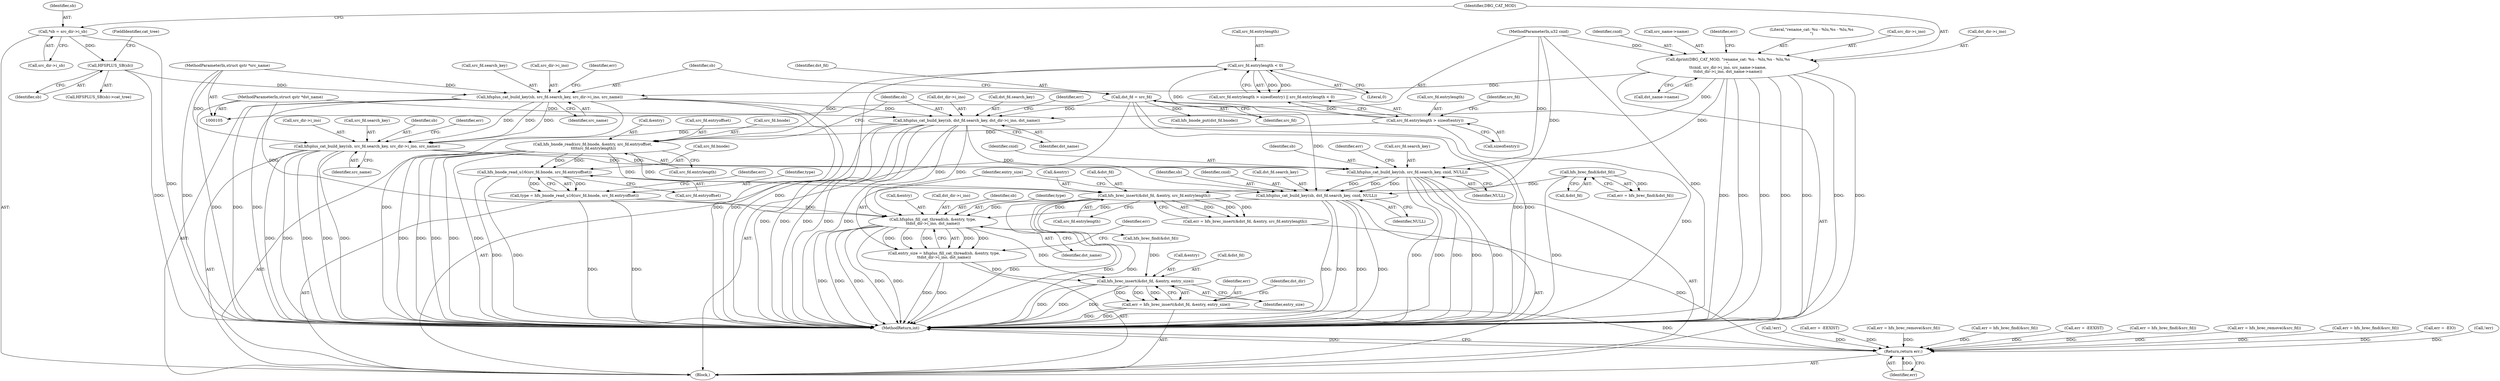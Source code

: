 digraph "0_linux_6f24f892871acc47b40dd594c63606a17c714f77@API" {
"1000337" [label="(Call,hfsplus_fill_cat_thread(sb, &entry, type,\n\t\tdst_dir->i_ino, dst_name))"];
"1000328" [label="(Call,hfsplus_cat_build_key(sb, dst_fd.search_key, cnid, NULL))"];
"1000296" [label="(Call,hfsplus_cat_build_key(sb, src_fd.search_key, cnid, NULL))"];
"1000258" [label="(Call,hfsplus_cat_build_key(sb, src_fd.search_key, src_dir->i_ino, src_name))"];
"1000204" [label="(Call,hfsplus_cat_build_key(sb, dst_fd.search_key, dst_dir->i_ino, dst_name))"];
"1000156" [label="(Call,hfsplus_cat_build_key(sb, src_fd.search_key, src_dir->i_ino, src_name))"];
"1000144" [label="(Call,HFSPLUS_SB(sb))"];
"1000113" [label="(Call,*sb = src_dir->i_sb)"];
"1000124" [label="(Call,dprint(DBG_CAT_MOD, \"rename_cat: %u - %lu,%s - %lu,%s\n\",\n\t\tcnid, src_dir->i_ino, src_name->name,\n\t\tdst_dir->i_ino, dst_name->name))"];
"1000106" [label="(MethodParameterIn,u32 cnid)"];
"1000108" [label="(MethodParameterIn,struct qstr *src_name)"];
"1000153" [label="(Call,dst_fd = src_fd)"];
"1000110" [label="(MethodParameterIn,struct qstr *dst_name)"];
"1000234" [label="(Call,hfs_brec_insert(&dst_fd, &entry, src_fd.entrylength))"];
"1000215" [label="(Call,hfs_brec_find(&dst_fd))"];
"1000192" [label="(Call,hfs_bnode_read(src_fd.bnode, &entry, src_fd.entryoffset,\n \t\t\t\tsrc_fd.entrylength))"];
"1000181" [label="(Call,src_fd.entrylength < 0)"];
"1000175" [label="(Call,src_fd.entrylength > sizeof(entry))"];
"1000311" [label="(Call,type = hfs_bnode_read_u16(src_fd.bnode, src_fd.entryoffset))"];
"1000313" [label="(Call,hfs_bnode_read_u16(src_fd.bnode, src_fd.entryoffset))"];
"1000335" [label="(Call,entry_size = hfsplus_fill_cat_thread(sb, &entry, type,\n\t\tdst_dir->i_ino, dst_name))"];
"1000367" [label="(Call,hfs_brec_insert(&dst_fd, &entry, entry_size))"];
"1000365" [label="(Call,err = hfs_brec_insert(&dst_fd, &entry, entry_size))"];
"1000387" [label="(Return,return err;)"];
"1000263" [label="(Call,src_dir->i_ino)"];
"1000156" [label="(Call,hfsplus_cat_build_key(sb, src_fd.search_key, src_dir->i_ino, src_name))"];
"1000161" [label="(Call,src_dir->i_ino)"];
"1000320" [label="(Call,err = hfs_brec_remove(&src_fd))"];
"1000303" [label="(Call,err = hfs_brec_find(&src_fd))"];
"1000213" [label="(Call,err = hfs_brec_find(&dst_fd))"];
"1000176" [label="(Call,src_fd.entrylength)"];
"1000360" [label="(Call,err = -EEXIST)"];
"1000232" [label="(Call,err = hfs_brec_insert(&dst_fd, &entry, src_fd.entrylength))"];
"1000266" [label="(Identifier,src_name)"];
"1000179" [label="(Call,sizeof(entry))"];
"1000297" [label="(Identifier,sb)"];
"1000192" [label="(Call,hfs_bnode_read(src_fd.bnode, &entry, src_fd.entryoffset,\n \t\t\t\tsrc_fd.entrylength))"];
"1000125" [label="(Identifier,DBG_CAT_MOD)"];
"1000165" [label="(Call,err = hfs_brec_find(&src_fd))"];
"1000143" [label="(Call,HFSPLUS_SB(sb)->cat_tree)"];
"1000275" [label="(Call,err = hfs_brec_remove(&src_fd))"];
"1000154" [label="(Identifier,dst_fd)"];
"1000345" [label="(Identifier,dst_name)"];
"1000304" [label="(Identifier,err)"];
"1000134" [label="(Call,dst_dir->i_ino)"];
"1000196" [label="(Call,&entry)"];
"1000239" [label="(Call,src_fd.entrylength)"];
"1000312" [label="(Identifier,type)"];
"1000366" [label="(Identifier,err)"];
"1000183" [label="(Identifier,src_fd)"];
"1000212" [label="(Identifier,dst_name)"];
"1000380" [label="(Call,hfs_bnode_put(dst_fd.bnode))"];
"1000185" [label="(Literal,0)"];
"1000166" [label="(Identifier,err)"];
"1000374" [label="(Identifier,dst_dir)"];
"1000127" [label="(Identifier,cnid)"];
"1000328" [label="(Call,hfsplus_cat_build_key(sb, dst_fd.search_key, cnid, NULL))"];
"1000339" [label="(Call,&entry)"];
"1000367" [label="(Call,hfs_brec_insert(&dst_fd, &entry, entry_size))"];
"1000329" [label="(Identifier,sb)"];
"1000205" [label="(Identifier,sb)"];
"1000131" [label="(Call,src_name->name)"];
"1000174" [label="(Call,src_fd.entrylength > sizeof(entry) || src_fd.entrylength < 0)"];
"1000260" [label="(Call,src_fd.search_key)"];
"1000164" [label="(Identifier,src_name)"];
"1000182" [label="(Call,src_fd.entrylength)"];
"1000141" [label="(Identifier,err)"];
"1000313" [label="(Call,hfs_bnode_read_u16(src_fd.bnode, src_fd.entryoffset))"];
"1000126" [label="(Literal,\"rename_cat: %u - %lu,%s - %lu,%s\n\")"];
"1000259" [label="(Identifier,sb)"];
"1000235" [label="(Call,&dst_fd)"];
"1000237" [label="(Call,&entry)"];
"1000267" [label="(Call,err = hfs_brec_find(&src_fd))"];
"1000298" [label="(Call,src_fd.search_key)"];
"1000333" [label="(Identifier,cnid)"];
"1000342" [label="(Call,dst_dir->i_ino)"];
"1000387" [label="(Return,return err;)"];
"1000268" [label="(Identifier,err)"];
"1000157" [label="(Identifier,sb)"];
"1000128" [label="(Call,src_dir->i_ino)"];
"1000370" [label="(Call,&entry)"];
"1000158" [label="(Call,src_fd.search_key)"];
"1000302" [label="(Identifier,NULL)"];
"1000111" [label="(Block,)"];
"1000311" [label="(Call,type = hfs_bnode_read_u16(src_fd.bnode, src_fd.entryoffset))"];
"1000187" [label="(Call,err = -EIO)"];
"1000215" [label="(Call,hfs_brec_find(&dst_fd))"];
"1000115" [label="(Call,src_dir->i_sb)"];
"1000225" [label="(Call,!err)"];
"1000201" [label="(Call,src_fd.entrylength)"];
"1000317" [label="(Call,src_fd.entryoffset)"];
"1000209" [label="(Call,dst_dir->i_ino)"];
"1000296" [label="(Call,hfsplus_cat_build_key(sb, src_fd.search_key, cnid, NULL))"];
"1000358" [label="(Call,!err)"];
"1000181" [label="(Call,src_fd.entrylength < 0)"];
"1000314" [label="(Call,src_fd.bnode)"];
"1000330" [label="(Call,dst_fd.search_key)"];
"1000338" [label="(Identifier,sb)"];
"1000348" [label="(Call,hfs_brec_find(&dst_fd))"];
"1000206" [label="(Call,dst_fd.search_key)"];
"1000110" [label="(MethodParameterIn,struct qstr *dst_name)"];
"1000153" [label="(Call,dst_fd = src_fd)"];
"1000144" [label="(Call,HFSPLUS_SB(sb))"];
"1000137" [label="(Call,dst_name->name)"];
"1000234" [label="(Call,hfs_brec_insert(&dst_fd, &entry, src_fd.entrylength))"];
"1000124" [label="(Call,dprint(DBG_CAT_MOD, \"rename_cat: %u - %lu,%s - %lu,%s\n\",\n\t\tcnid, src_dir->i_ino, src_name->name,\n\t\tdst_dir->i_ino, dst_name->name))"];
"1000388" [label="(Identifier,err)"];
"1000198" [label="(Call,src_fd.entryoffset)"];
"1000146" [label="(FieldIdentifier,cat_tree)"];
"1000175" [label="(Call,src_fd.entrylength > sizeof(entry))"];
"1000365" [label="(Call,err = hfs_brec_insert(&dst_fd, &entry, entry_size))"];
"1000155" [label="(Identifier,src_fd)"];
"1000108" [label="(MethodParameterIn,struct qstr *src_name)"];
"1000204" [label="(Call,hfsplus_cat_build_key(sb, dst_fd.search_key, dst_dir->i_ino, dst_name))"];
"1000214" [label="(Identifier,err)"];
"1000216" [label="(Call,&dst_fd)"];
"1000334" [label="(Identifier,NULL)"];
"1000258" [label="(Call,hfsplus_cat_build_key(sb, src_fd.search_key, src_dir->i_ino, src_name))"];
"1000389" [label="(MethodReturn,int)"];
"1000372" [label="(Identifier,entry_size)"];
"1000341" [label="(Identifier,type)"];
"1000113" [label="(Call,*sb = src_dir->i_sb)"];
"1000301" [label="(Identifier,cnid)"];
"1000114" [label="(Identifier,sb)"];
"1000347" [label="(Identifier,err)"];
"1000335" [label="(Call,entry_size = hfsplus_fill_cat_thread(sb, &entry, type,\n\t\tdst_dir->i_ino, dst_name))"];
"1000337" [label="(Call,hfsplus_fill_cat_thread(sb, &entry, type,\n\t\tdst_dir->i_ino, dst_name))"];
"1000145" [label="(Identifier,sb)"];
"1000227" [label="(Call,err = -EEXIST)"];
"1000193" [label="(Call,src_fd.bnode)"];
"1000321" [label="(Identifier,err)"];
"1000336" [label="(Identifier,entry_size)"];
"1000106" [label="(MethodParameterIn,u32 cnid)"];
"1000368" [label="(Call,&dst_fd)"];
"1000337" -> "1000335"  [label="AST: "];
"1000337" -> "1000345"  [label="CFG: "];
"1000338" -> "1000337"  [label="AST: "];
"1000339" -> "1000337"  [label="AST: "];
"1000341" -> "1000337"  [label="AST: "];
"1000342" -> "1000337"  [label="AST: "];
"1000345" -> "1000337"  [label="AST: "];
"1000335" -> "1000337"  [label="CFG: "];
"1000337" -> "1000389"  [label="DDG: "];
"1000337" -> "1000389"  [label="DDG: "];
"1000337" -> "1000389"  [label="DDG: "];
"1000337" -> "1000389"  [label="DDG: "];
"1000337" -> "1000389"  [label="DDG: "];
"1000337" -> "1000335"  [label="DDG: "];
"1000337" -> "1000335"  [label="DDG: "];
"1000337" -> "1000335"  [label="DDG: "];
"1000337" -> "1000335"  [label="DDG: "];
"1000337" -> "1000335"  [label="DDG: "];
"1000328" -> "1000337"  [label="DDG: "];
"1000234" -> "1000337"  [label="DDG: "];
"1000311" -> "1000337"  [label="DDG: "];
"1000204" -> "1000337"  [label="DDG: "];
"1000204" -> "1000337"  [label="DDG: "];
"1000110" -> "1000337"  [label="DDG: "];
"1000337" -> "1000367"  [label="DDG: "];
"1000328" -> "1000111"  [label="AST: "];
"1000328" -> "1000334"  [label="CFG: "];
"1000329" -> "1000328"  [label="AST: "];
"1000330" -> "1000328"  [label="AST: "];
"1000333" -> "1000328"  [label="AST: "];
"1000334" -> "1000328"  [label="AST: "];
"1000336" -> "1000328"  [label="CFG: "];
"1000328" -> "1000389"  [label="DDG: "];
"1000328" -> "1000389"  [label="DDG: "];
"1000328" -> "1000389"  [label="DDG: "];
"1000328" -> "1000389"  [label="DDG: "];
"1000296" -> "1000328"  [label="DDG: "];
"1000296" -> "1000328"  [label="DDG: "];
"1000296" -> "1000328"  [label="DDG: "];
"1000204" -> "1000328"  [label="DDG: "];
"1000153" -> "1000328"  [label="DDG: "];
"1000106" -> "1000328"  [label="DDG: "];
"1000296" -> "1000111"  [label="AST: "];
"1000296" -> "1000302"  [label="CFG: "];
"1000297" -> "1000296"  [label="AST: "];
"1000298" -> "1000296"  [label="AST: "];
"1000301" -> "1000296"  [label="AST: "];
"1000302" -> "1000296"  [label="AST: "];
"1000304" -> "1000296"  [label="CFG: "];
"1000296" -> "1000389"  [label="DDG: "];
"1000296" -> "1000389"  [label="DDG: "];
"1000296" -> "1000389"  [label="DDG: "];
"1000296" -> "1000389"  [label="DDG: "];
"1000296" -> "1000389"  [label="DDG: "];
"1000258" -> "1000296"  [label="DDG: "];
"1000258" -> "1000296"  [label="DDG: "];
"1000124" -> "1000296"  [label="DDG: "];
"1000106" -> "1000296"  [label="DDG: "];
"1000258" -> "1000111"  [label="AST: "];
"1000258" -> "1000266"  [label="CFG: "];
"1000259" -> "1000258"  [label="AST: "];
"1000260" -> "1000258"  [label="AST: "];
"1000263" -> "1000258"  [label="AST: "];
"1000266" -> "1000258"  [label="AST: "];
"1000268" -> "1000258"  [label="CFG: "];
"1000258" -> "1000389"  [label="DDG: "];
"1000258" -> "1000389"  [label="DDG: "];
"1000258" -> "1000389"  [label="DDG: "];
"1000258" -> "1000389"  [label="DDG: "];
"1000258" -> "1000389"  [label="DDG: "];
"1000204" -> "1000258"  [label="DDG: "];
"1000156" -> "1000258"  [label="DDG: "];
"1000156" -> "1000258"  [label="DDG: "];
"1000156" -> "1000258"  [label="DDG: "];
"1000108" -> "1000258"  [label="DDG: "];
"1000204" -> "1000111"  [label="AST: "];
"1000204" -> "1000212"  [label="CFG: "];
"1000205" -> "1000204"  [label="AST: "];
"1000206" -> "1000204"  [label="AST: "];
"1000209" -> "1000204"  [label="AST: "];
"1000212" -> "1000204"  [label="AST: "];
"1000214" -> "1000204"  [label="CFG: "];
"1000204" -> "1000389"  [label="DDG: "];
"1000204" -> "1000389"  [label="DDG: "];
"1000204" -> "1000389"  [label="DDG: "];
"1000204" -> "1000389"  [label="DDG: "];
"1000204" -> "1000389"  [label="DDG: "];
"1000156" -> "1000204"  [label="DDG: "];
"1000153" -> "1000204"  [label="DDG: "];
"1000124" -> "1000204"  [label="DDG: "];
"1000110" -> "1000204"  [label="DDG: "];
"1000156" -> "1000111"  [label="AST: "];
"1000156" -> "1000164"  [label="CFG: "];
"1000157" -> "1000156"  [label="AST: "];
"1000158" -> "1000156"  [label="AST: "];
"1000161" -> "1000156"  [label="AST: "];
"1000164" -> "1000156"  [label="AST: "];
"1000166" -> "1000156"  [label="CFG: "];
"1000156" -> "1000389"  [label="DDG: "];
"1000156" -> "1000389"  [label="DDG: "];
"1000156" -> "1000389"  [label="DDG: "];
"1000156" -> "1000389"  [label="DDG: "];
"1000156" -> "1000389"  [label="DDG: "];
"1000144" -> "1000156"  [label="DDG: "];
"1000124" -> "1000156"  [label="DDG: "];
"1000108" -> "1000156"  [label="DDG: "];
"1000144" -> "1000143"  [label="AST: "];
"1000144" -> "1000145"  [label="CFG: "];
"1000145" -> "1000144"  [label="AST: "];
"1000146" -> "1000144"  [label="CFG: "];
"1000144" -> "1000389"  [label="DDG: "];
"1000113" -> "1000144"  [label="DDG: "];
"1000113" -> "1000111"  [label="AST: "];
"1000113" -> "1000115"  [label="CFG: "];
"1000114" -> "1000113"  [label="AST: "];
"1000115" -> "1000113"  [label="AST: "];
"1000125" -> "1000113"  [label="CFG: "];
"1000113" -> "1000389"  [label="DDG: "];
"1000124" -> "1000111"  [label="AST: "];
"1000124" -> "1000137"  [label="CFG: "];
"1000125" -> "1000124"  [label="AST: "];
"1000126" -> "1000124"  [label="AST: "];
"1000127" -> "1000124"  [label="AST: "];
"1000128" -> "1000124"  [label="AST: "];
"1000131" -> "1000124"  [label="AST: "];
"1000134" -> "1000124"  [label="AST: "];
"1000137" -> "1000124"  [label="AST: "];
"1000141" -> "1000124"  [label="CFG: "];
"1000124" -> "1000389"  [label="DDG: "];
"1000124" -> "1000389"  [label="DDG: "];
"1000124" -> "1000389"  [label="DDG: "];
"1000124" -> "1000389"  [label="DDG: "];
"1000124" -> "1000389"  [label="DDG: "];
"1000124" -> "1000389"  [label="DDG: "];
"1000124" -> "1000389"  [label="DDG: "];
"1000106" -> "1000124"  [label="DDG: "];
"1000106" -> "1000105"  [label="AST: "];
"1000106" -> "1000389"  [label="DDG: "];
"1000108" -> "1000105"  [label="AST: "];
"1000108" -> "1000389"  [label="DDG: "];
"1000153" -> "1000111"  [label="AST: "];
"1000153" -> "1000155"  [label="CFG: "];
"1000154" -> "1000153"  [label="AST: "];
"1000155" -> "1000153"  [label="AST: "];
"1000157" -> "1000153"  [label="CFG: "];
"1000153" -> "1000389"  [label="DDG: "];
"1000153" -> "1000389"  [label="DDG: "];
"1000153" -> "1000380"  [label="DDG: "];
"1000110" -> "1000105"  [label="AST: "];
"1000110" -> "1000389"  [label="DDG: "];
"1000234" -> "1000232"  [label="AST: "];
"1000234" -> "1000239"  [label="CFG: "];
"1000235" -> "1000234"  [label="AST: "];
"1000237" -> "1000234"  [label="AST: "];
"1000239" -> "1000234"  [label="AST: "];
"1000232" -> "1000234"  [label="CFG: "];
"1000234" -> "1000389"  [label="DDG: "];
"1000234" -> "1000389"  [label="DDG: "];
"1000234" -> "1000389"  [label="DDG: "];
"1000234" -> "1000232"  [label="DDG: "];
"1000234" -> "1000232"  [label="DDG: "];
"1000234" -> "1000232"  [label="DDG: "];
"1000215" -> "1000234"  [label="DDG: "];
"1000192" -> "1000234"  [label="DDG: "];
"1000192" -> "1000234"  [label="DDG: "];
"1000234" -> "1000348"  [label="DDG: "];
"1000215" -> "1000213"  [label="AST: "];
"1000215" -> "1000216"  [label="CFG: "];
"1000216" -> "1000215"  [label="AST: "];
"1000213" -> "1000215"  [label="CFG: "];
"1000215" -> "1000389"  [label="DDG: "];
"1000215" -> "1000213"  [label="DDG: "];
"1000192" -> "1000111"  [label="AST: "];
"1000192" -> "1000201"  [label="CFG: "];
"1000193" -> "1000192"  [label="AST: "];
"1000196" -> "1000192"  [label="AST: "];
"1000198" -> "1000192"  [label="AST: "];
"1000201" -> "1000192"  [label="AST: "];
"1000205" -> "1000192"  [label="CFG: "];
"1000192" -> "1000389"  [label="DDG: "];
"1000192" -> "1000389"  [label="DDG: "];
"1000192" -> "1000389"  [label="DDG: "];
"1000192" -> "1000389"  [label="DDG: "];
"1000192" -> "1000389"  [label="DDG: "];
"1000181" -> "1000192"  [label="DDG: "];
"1000175" -> "1000192"  [label="DDG: "];
"1000192" -> "1000313"  [label="DDG: "];
"1000192" -> "1000313"  [label="DDG: "];
"1000181" -> "1000174"  [label="AST: "];
"1000181" -> "1000185"  [label="CFG: "];
"1000182" -> "1000181"  [label="AST: "];
"1000185" -> "1000181"  [label="AST: "];
"1000174" -> "1000181"  [label="CFG: "];
"1000181" -> "1000389"  [label="DDG: "];
"1000181" -> "1000174"  [label="DDG: "];
"1000181" -> "1000174"  [label="DDG: "];
"1000175" -> "1000181"  [label="DDG: "];
"1000175" -> "1000174"  [label="AST: "];
"1000175" -> "1000179"  [label="CFG: "];
"1000176" -> "1000175"  [label="AST: "];
"1000179" -> "1000175"  [label="AST: "];
"1000183" -> "1000175"  [label="CFG: "];
"1000174" -> "1000175"  [label="CFG: "];
"1000175" -> "1000389"  [label="DDG: "];
"1000175" -> "1000174"  [label="DDG: "];
"1000311" -> "1000111"  [label="AST: "];
"1000311" -> "1000313"  [label="CFG: "];
"1000312" -> "1000311"  [label="AST: "];
"1000313" -> "1000311"  [label="AST: "];
"1000321" -> "1000311"  [label="CFG: "];
"1000311" -> "1000389"  [label="DDG: "];
"1000311" -> "1000389"  [label="DDG: "];
"1000313" -> "1000311"  [label="DDG: "];
"1000313" -> "1000311"  [label="DDG: "];
"1000313" -> "1000317"  [label="CFG: "];
"1000314" -> "1000313"  [label="AST: "];
"1000317" -> "1000313"  [label="AST: "];
"1000313" -> "1000389"  [label="DDG: "];
"1000313" -> "1000389"  [label="DDG: "];
"1000335" -> "1000111"  [label="AST: "];
"1000336" -> "1000335"  [label="AST: "];
"1000347" -> "1000335"  [label="CFG: "];
"1000335" -> "1000389"  [label="DDG: "];
"1000335" -> "1000389"  [label="DDG: "];
"1000335" -> "1000367"  [label="DDG: "];
"1000367" -> "1000365"  [label="AST: "];
"1000367" -> "1000372"  [label="CFG: "];
"1000368" -> "1000367"  [label="AST: "];
"1000370" -> "1000367"  [label="AST: "];
"1000372" -> "1000367"  [label="AST: "];
"1000365" -> "1000367"  [label="CFG: "];
"1000367" -> "1000389"  [label="DDG: "];
"1000367" -> "1000389"  [label="DDG: "];
"1000367" -> "1000389"  [label="DDG: "];
"1000367" -> "1000365"  [label="DDG: "];
"1000367" -> "1000365"  [label="DDG: "];
"1000367" -> "1000365"  [label="DDG: "];
"1000348" -> "1000367"  [label="DDG: "];
"1000365" -> "1000111"  [label="AST: "];
"1000366" -> "1000365"  [label="AST: "];
"1000374" -> "1000365"  [label="CFG: "];
"1000365" -> "1000389"  [label="DDG: "];
"1000365" -> "1000389"  [label="DDG: "];
"1000365" -> "1000387"  [label="DDG: "];
"1000387" -> "1000111"  [label="AST: "];
"1000387" -> "1000388"  [label="CFG: "];
"1000388" -> "1000387"  [label="AST: "];
"1000389" -> "1000387"  [label="CFG: "];
"1000387" -> "1000389"  [label="DDG: "];
"1000388" -> "1000387"  [label="DDG: "];
"1000187" -> "1000387"  [label="DDG: "];
"1000360" -> "1000387"  [label="DDG: "];
"1000232" -> "1000387"  [label="DDG: "];
"1000303" -> "1000387"  [label="DDG: "];
"1000225" -> "1000387"  [label="DDG: "];
"1000227" -> "1000387"  [label="DDG: "];
"1000165" -> "1000387"  [label="DDG: "];
"1000267" -> "1000387"  [label="DDG: "];
"1000320" -> "1000387"  [label="DDG: "];
"1000358" -> "1000387"  [label="DDG: "];
"1000275" -> "1000387"  [label="DDG: "];
}

